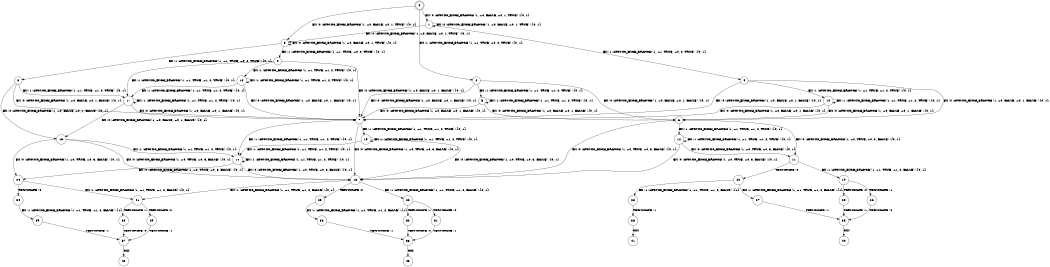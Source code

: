 digraph BCG {
size = "7, 10.5";
center = TRUE;
node [shape = circle];
0 [peripheries = 2];
0 -> 1 [label = "EX !0 !ATOMIC_EXCH_BRANCH (1, +0, FALSE, +0, 1, TRUE) !{0, 1}"];
0 -> 2 [label = "EX !1 !ATOMIC_EXCH_BRANCH (1, +1, TRUE, +0, 2, TRUE) !{0, 1}"];
0 -> 3 [label = "EX !0 !ATOMIC_EXCH_BRANCH (1, +0, FALSE, +0, 1, TRUE) !{0, 1}"];
1 -> 1 [label = "EX !0 !ATOMIC_EXCH_BRANCH (1, +0, FALSE, +0, 1, TRUE) !{0, 1}"];
1 -> 4 [label = "EX !1 !ATOMIC_EXCH_BRANCH (1, +1, TRUE, +0, 2, TRUE) !{0, 1}"];
1 -> 3 [label = "EX !0 !ATOMIC_EXCH_BRANCH (1, +0, FALSE, +0, 1, TRUE) !{0, 1}"];
2 -> 5 [label = "EX !1 !ATOMIC_EXCH_BRANCH (1, +1, TRUE, +1, 2, TRUE) !{0, 1}"];
2 -> 6 [label = "EX !0 !ATOMIC_EXCH_BRANCH (1, +0, FALSE, +0, 1, FALSE) !{0, 1}"];
2 -> 7 [label = "EX !0 !ATOMIC_EXCH_BRANCH (1, +0, FALSE, +0, 1, FALSE) !{0, 1}"];
3 -> 8 [label = "EX !1 !ATOMIC_EXCH_BRANCH (1, +1, TRUE, +0, 2, TRUE) !{0, 1}"];
3 -> 3 [label = "EX !0 !ATOMIC_EXCH_BRANCH (1, +0, FALSE, +0, 1, TRUE) !{0, 1}"];
3 -> 9 [label = "EX !1 !ATOMIC_EXCH_BRANCH (1, +1, TRUE, +0, 2, TRUE) !{0, 1}"];
4 -> 6 [label = "EX !0 !ATOMIC_EXCH_BRANCH (1, +0, FALSE, +0, 1, FALSE) !{0, 1}"];
4 -> 10 [label = "EX !1 !ATOMIC_EXCH_BRANCH (1, +1, TRUE, +1, 2, TRUE) !{0, 1}"];
4 -> 7 [label = "EX !0 !ATOMIC_EXCH_BRANCH (1, +0, FALSE, +0, 1, FALSE) !{0, 1}"];
5 -> 5 [label = "EX !1 !ATOMIC_EXCH_BRANCH (1, +1, TRUE, +1, 2, TRUE) !{0, 1}"];
5 -> 6 [label = "EX !0 !ATOMIC_EXCH_BRANCH (1, +0, FALSE, +0, 1, FALSE) !{0, 1}"];
5 -> 7 [label = "EX !0 !ATOMIC_EXCH_BRANCH (1, +0, FALSE, +0, 1, FALSE) !{0, 1}"];
6 -> 11 [label = "EX !0 !ATOMIC_EXCH_BRANCH (1, +0, TRUE, +0, 3, FALSE) !{0, 1}"];
6 -> 12 [label = "EX !1 !ATOMIC_EXCH_BRANCH (1, +1, TRUE, +1, 2, TRUE) !{0, 1}"];
6 -> 13 [label = "EX !0 !ATOMIC_EXCH_BRANCH (1, +0, TRUE, +0, 3, FALSE) !{0, 1}"];
7 -> 14 [label = "EX !1 !ATOMIC_EXCH_BRANCH (1, +1, TRUE, +1, 2, TRUE) !{0, 1}"];
7 -> 13 [label = "EX !0 !ATOMIC_EXCH_BRANCH (1, +0, TRUE, +0, 3, FALSE) !{0, 1}"];
7 -> 15 [label = "EX !1 !ATOMIC_EXCH_BRANCH (1, +1, TRUE, +1, 2, TRUE) !{0, 1}"];
8 -> 16 [label = "EX !0 !ATOMIC_EXCH_BRANCH (1, +0, FALSE, +0, 1, FALSE) !{0, 1}"];
8 -> 17 [label = "EX !1 !ATOMIC_EXCH_BRANCH (1, +1, TRUE, +1, 2, TRUE) !{0, 1}"];
8 -> 7 [label = "EX !0 !ATOMIC_EXCH_BRANCH (1, +0, FALSE, +0, 1, FALSE) !{0, 1}"];
9 -> 17 [label = "EX !1 !ATOMIC_EXCH_BRANCH (1, +1, TRUE, +1, 2, TRUE) !{0, 1}"];
9 -> 7 [label = "EX !0 !ATOMIC_EXCH_BRANCH (1, +0, FALSE, +0, 1, FALSE) !{0, 1}"];
9 -> 18 [label = "EX !1 !ATOMIC_EXCH_BRANCH (1, +1, TRUE, +1, 2, TRUE) !{0, 1}"];
10 -> 6 [label = "EX !0 !ATOMIC_EXCH_BRANCH (1, +0, FALSE, +0, 1, FALSE) !{0, 1}"];
10 -> 10 [label = "EX !1 !ATOMIC_EXCH_BRANCH (1, +1, TRUE, +1, 2, TRUE) !{0, 1}"];
10 -> 7 [label = "EX !0 !ATOMIC_EXCH_BRANCH (1, +0, FALSE, +0, 1, FALSE) !{0, 1}"];
11 -> 19 [label = "EX !1 !ATOMIC_EXCH_BRANCH (1, +1, TRUE, +1, 2, FALSE) !{0, 1}"];
11 -> 20 [label = "TERMINATE !0"];
12 -> 11 [label = "EX !0 !ATOMIC_EXCH_BRANCH (1, +0, TRUE, +0, 3, FALSE) !{0, 1}"];
12 -> 12 [label = "EX !1 !ATOMIC_EXCH_BRANCH (1, +1, TRUE, +1, 2, TRUE) !{0, 1}"];
12 -> 13 [label = "EX !0 !ATOMIC_EXCH_BRANCH (1, +0, TRUE, +0, 3, FALSE) !{0, 1}"];
13 -> 21 [label = "EX !1 !ATOMIC_EXCH_BRANCH (1, +1, TRUE, +1, 2, FALSE) !{0, 1}"];
13 -> 22 [label = "EX !1 !ATOMIC_EXCH_BRANCH (1, +1, TRUE, +1, 2, FALSE) !{0, 1}"];
13 -> 23 [label = "TERMINATE !0"];
14 -> 24 [label = "EX !0 !ATOMIC_EXCH_BRANCH (1, +0, TRUE, +0, 3, FALSE) !{0, 1}"];
14 -> 14 [label = "EX !1 !ATOMIC_EXCH_BRANCH (1, +1, TRUE, +1, 2, TRUE) !{0, 1}"];
14 -> 13 [label = "EX !0 !ATOMIC_EXCH_BRANCH (1, +0, TRUE, +0, 3, FALSE) !{0, 1}"];
15 -> 14 [label = "EX !1 !ATOMIC_EXCH_BRANCH (1, +1, TRUE, +1, 2, TRUE) !{0, 1}"];
15 -> 13 [label = "EX !0 !ATOMIC_EXCH_BRANCH (1, +0, TRUE, +0, 3, FALSE) !{0, 1}"];
15 -> 15 [label = "EX !1 !ATOMIC_EXCH_BRANCH (1, +1, TRUE, +1, 2, TRUE) !{0, 1}"];
16 -> 24 [label = "EX !0 !ATOMIC_EXCH_BRANCH (1, +0, TRUE, +0, 3, FALSE) !{0, 1}"];
16 -> 14 [label = "EX !1 !ATOMIC_EXCH_BRANCH (1, +1, TRUE, +1, 2, TRUE) !{0, 1}"];
16 -> 13 [label = "EX !0 !ATOMIC_EXCH_BRANCH (1, +0, TRUE, +0, 3, FALSE) !{0, 1}"];
17 -> 16 [label = "EX !0 !ATOMIC_EXCH_BRANCH (1, +0, FALSE, +0, 1, FALSE) !{0, 1}"];
17 -> 17 [label = "EX !1 !ATOMIC_EXCH_BRANCH (1, +1, TRUE, +1, 2, TRUE) !{0, 1}"];
17 -> 7 [label = "EX !0 !ATOMIC_EXCH_BRANCH (1, +0, FALSE, +0, 1, FALSE) !{0, 1}"];
18 -> 17 [label = "EX !1 !ATOMIC_EXCH_BRANCH (1, +1, TRUE, +1, 2, TRUE) !{0, 1}"];
18 -> 7 [label = "EX !0 !ATOMIC_EXCH_BRANCH (1, +0, FALSE, +0, 1, FALSE) !{0, 1}"];
18 -> 18 [label = "EX !1 !ATOMIC_EXCH_BRANCH (1, +1, TRUE, +1, 2, TRUE) !{0, 1}"];
19 -> 25 [label = "TERMINATE !0"];
19 -> 26 [label = "TERMINATE !1"];
20 -> 27 [label = "EX !1 !ATOMIC_EXCH_BRANCH (1, +1, TRUE, +1, 2, FALSE) !{1}"];
20 -> 28 [label = "EX !1 !ATOMIC_EXCH_BRANCH (1, +1, TRUE, +1, 2, FALSE) !{1}"];
21 -> 29 [label = "TERMINATE !0"];
21 -> 30 [label = "TERMINATE !1"];
22 -> 31 [label = "TERMINATE !0"];
22 -> 32 [label = "TERMINATE !1"];
23 -> 33 [label = "EX !1 !ATOMIC_EXCH_BRANCH (1, +1, TRUE, +1, 2, FALSE) !{1}"];
24 -> 21 [label = "EX !1 !ATOMIC_EXCH_BRANCH (1, +1, TRUE, +1, 2, FALSE) !{0, 1}"];
24 -> 34 [label = "TERMINATE !0"];
25 -> 35 [label = "TERMINATE !1"];
26 -> 35 [label = "TERMINATE !0"];
27 -> 35 [label = "TERMINATE !1"];
28 -> 36 [label = "TERMINATE !1"];
29 -> 37 [label = "TERMINATE !1"];
30 -> 37 [label = "TERMINATE !0"];
31 -> 38 [label = "TERMINATE !1"];
32 -> 38 [label = "TERMINATE !0"];
33 -> 38 [label = "TERMINATE !1"];
34 -> 39 [label = "EX !1 !ATOMIC_EXCH_BRANCH (1, +1, TRUE, +1, 2, FALSE) !{1}"];
35 -> 40 [label = "exit"];
36 -> 41 [label = "exit"];
37 -> 42 [label = "exit"];
38 -> 43 [label = "exit"];
39 -> 37 [label = "TERMINATE !1"];
}
